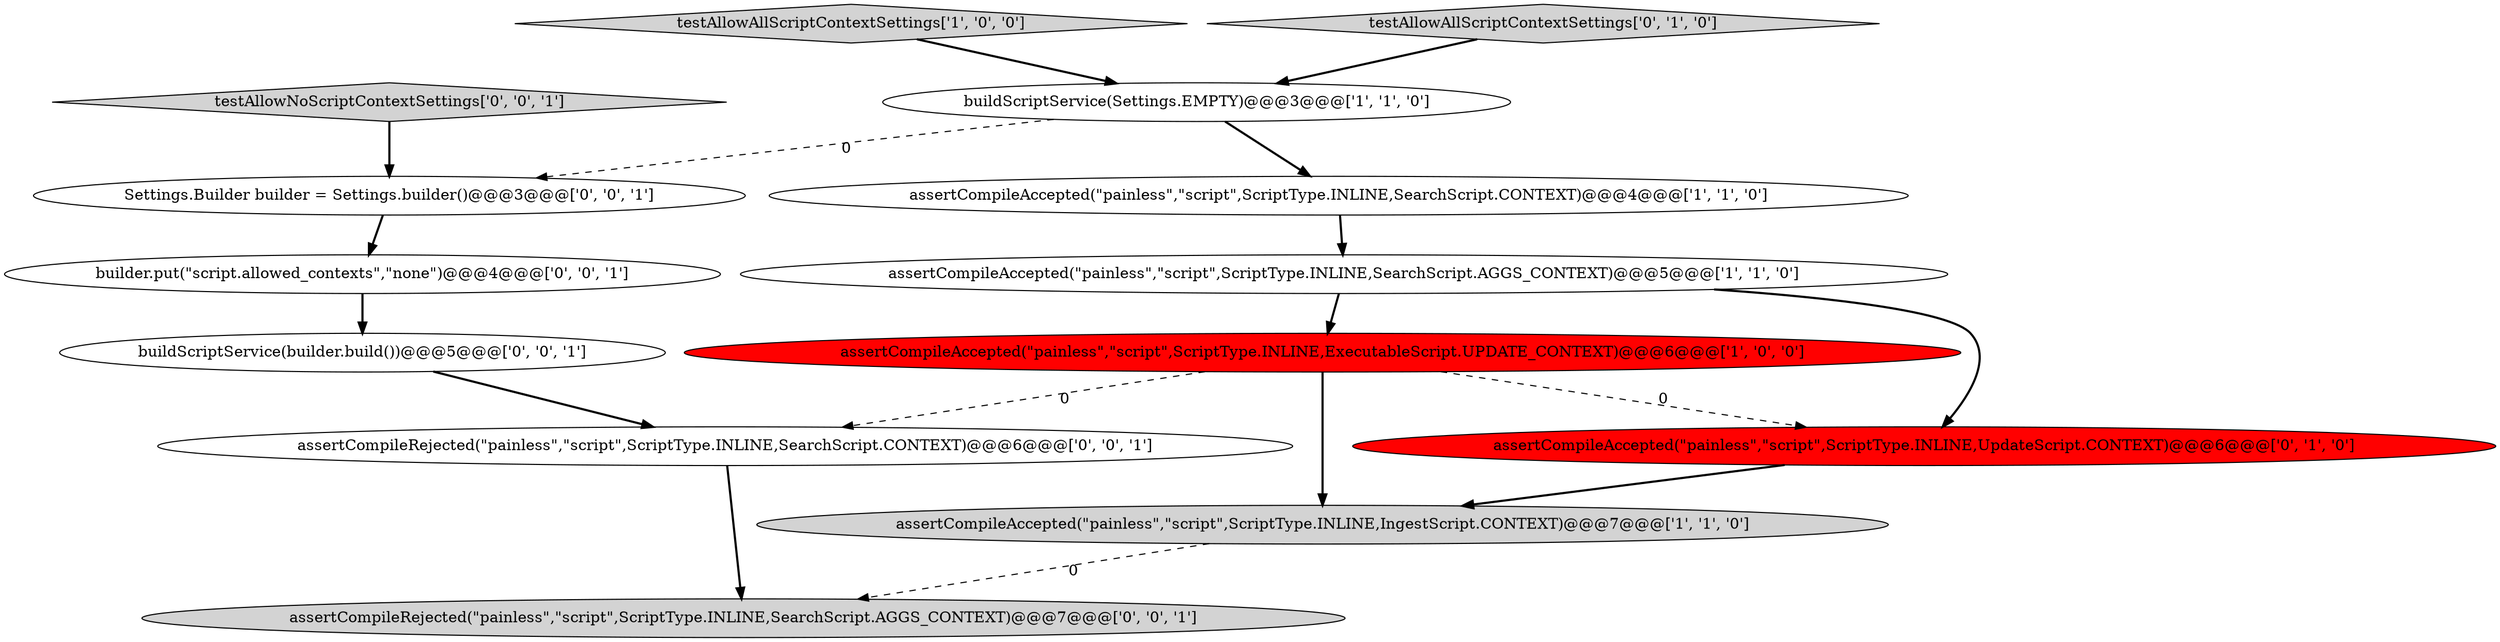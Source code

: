 digraph {
3 [style = filled, label = "assertCompileAccepted(\"painless\",\"script\",ScriptType.INLINE,IngestScript.CONTEXT)@@@7@@@['1', '1', '0']", fillcolor = lightgray, shape = ellipse image = "AAA0AAABBB1BBB"];
0 [style = filled, label = "assertCompileAccepted(\"painless\",\"script\",ScriptType.INLINE,ExecutableScript.UPDATE_CONTEXT)@@@6@@@['1', '0', '0']", fillcolor = red, shape = ellipse image = "AAA1AAABBB1BBB"];
5 [style = filled, label = "buildScriptService(Settings.EMPTY)@@@3@@@['1', '1', '0']", fillcolor = white, shape = ellipse image = "AAA0AAABBB1BBB"];
8 [style = filled, label = "assertCompileRejected(\"painless\",\"script\",ScriptType.INLINE,SearchScript.AGGS_CONTEXT)@@@7@@@['0', '0', '1']", fillcolor = lightgray, shape = ellipse image = "AAA0AAABBB3BBB"];
9 [style = filled, label = "Settings.Builder builder = Settings.builder()@@@3@@@['0', '0', '1']", fillcolor = white, shape = ellipse image = "AAA0AAABBB3BBB"];
2 [style = filled, label = "assertCompileAccepted(\"painless\",\"script\",ScriptType.INLINE,SearchScript.AGGS_CONTEXT)@@@5@@@['1', '1', '0']", fillcolor = white, shape = ellipse image = "AAA0AAABBB1BBB"];
11 [style = filled, label = "builder.put(\"script.allowed_contexts\",\"none\")@@@4@@@['0', '0', '1']", fillcolor = white, shape = ellipse image = "AAA0AAABBB3BBB"];
13 [style = filled, label = "assertCompileRejected(\"painless\",\"script\",ScriptType.INLINE,SearchScript.CONTEXT)@@@6@@@['0', '0', '1']", fillcolor = white, shape = ellipse image = "AAA0AAABBB3BBB"];
7 [style = filled, label = "assertCompileAccepted(\"painless\",\"script\",ScriptType.INLINE,UpdateScript.CONTEXT)@@@6@@@['0', '1', '0']", fillcolor = red, shape = ellipse image = "AAA1AAABBB2BBB"];
4 [style = filled, label = "testAllowAllScriptContextSettings['1', '0', '0']", fillcolor = lightgray, shape = diamond image = "AAA0AAABBB1BBB"];
6 [style = filled, label = "testAllowAllScriptContextSettings['0', '1', '0']", fillcolor = lightgray, shape = diamond image = "AAA0AAABBB2BBB"];
10 [style = filled, label = "buildScriptService(builder.build())@@@5@@@['0', '0', '1']", fillcolor = white, shape = ellipse image = "AAA0AAABBB3BBB"];
12 [style = filled, label = "testAllowNoScriptContextSettings['0', '0', '1']", fillcolor = lightgray, shape = diamond image = "AAA0AAABBB3BBB"];
1 [style = filled, label = "assertCompileAccepted(\"painless\",\"script\",ScriptType.INLINE,SearchScript.CONTEXT)@@@4@@@['1', '1', '0']", fillcolor = white, shape = ellipse image = "AAA0AAABBB1BBB"];
0->3 [style = bold, label=""];
3->8 [style = dashed, label="0"];
5->1 [style = bold, label=""];
6->5 [style = bold, label=""];
5->9 [style = dashed, label="0"];
1->2 [style = bold, label=""];
2->0 [style = bold, label=""];
2->7 [style = bold, label=""];
9->11 [style = bold, label=""];
13->8 [style = bold, label=""];
10->13 [style = bold, label=""];
0->7 [style = dashed, label="0"];
12->9 [style = bold, label=""];
11->10 [style = bold, label=""];
4->5 [style = bold, label=""];
7->3 [style = bold, label=""];
0->13 [style = dashed, label="0"];
}
